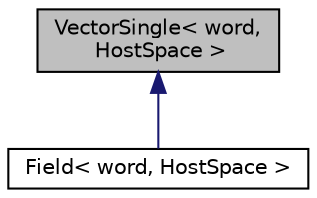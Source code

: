 digraph "VectorSingle&lt; word, HostSpace &gt;"
{
 // LATEX_PDF_SIZE
  edge [fontname="Helvetica",fontsize="10",labelfontname="Helvetica",labelfontsize="10"];
  node [fontname="Helvetica",fontsize="10",shape=record];
  Node1 [label="VectorSingle\< word,\l HostSpace \>",height=0.2,width=0.4,color="black", fillcolor="grey75", style="filled", fontcolor="black",tooltip=" "];
  Node1 -> Node2 [dir="back",color="midnightblue",fontsize="10",style="solid",fontname="Helvetica"];
  Node2 [label="Field\< word, HostSpace \>",height=0.2,width=0.4,color="black", fillcolor="white", style="filled",URL="$classpFlow_1_1Field.html",tooltip=" "];
}
